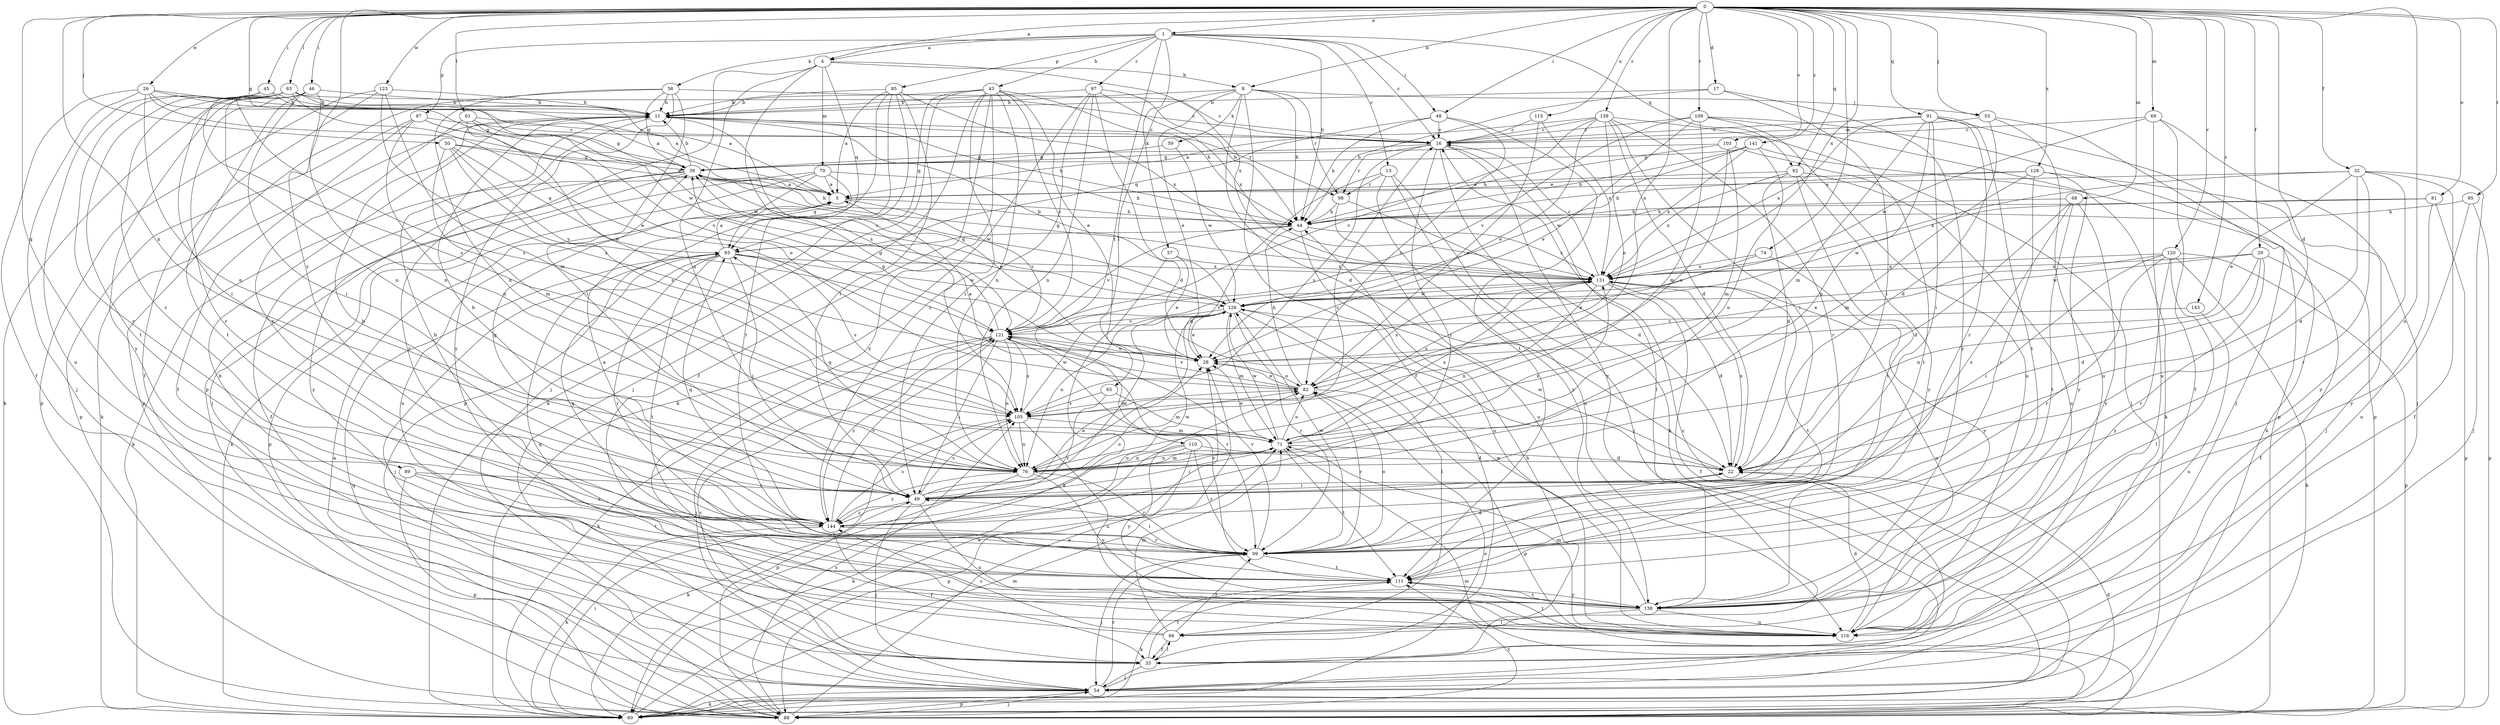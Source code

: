 strict digraph  {
0;
1;
4;
5;
8;
11;
13;
16;
17;
22;
26;
28;
29;
32;
33;
39;
43;
44;
45;
46;
48;
49;
50;
53;
54;
56;
57;
59;
60;
61;
63;
65;
66;
68;
69;
70;
71;
74;
76;
81;
82;
85;
87;
88;
89;
91;
92;
93;
95;
97;
98;
99;
103;
105;
109;
110;
111;
115;
116;
120;
121;
123;
126;
128;
131;
138;
139;
141;
143;
144;
0 -> 1  [label=a];
0 -> 4  [label=a];
0 -> 8  [label=b];
0 -> 17  [label=d];
0 -> 22  [label=d];
0 -> 26  [label=e];
0 -> 29  [label=f];
0 -> 32  [label=f];
0 -> 39  [label=g];
0 -> 45  [label=i];
0 -> 46  [label=i];
0 -> 48  [label=i];
0 -> 50  [label=j];
0 -> 53  [label=j];
0 -> 61  [label=l];
0 -> 63  [label=l];
0 -> 68  [label=m];
0 -> 69  [label=m];
0 -> 74  [label=n];
0 -> 76  [label=n];
0 -> 81  [label=o];
0 -> 82  [label=o];
0 -> 89  [label=q];
0 -> 91  [label=q];
0 -> 92  [label=q];
0 -> 95  [label=r];
0 -> 103  [label=s];
0 -> 109  [label=t];
0 -> 115  [label=u];
0 -> 116  [label=u];
0 -> 120  [label=v];
0 -> 123  [label=w];
0 -> 128  [label=x];
0 -> 131  [label=x];
0 -> 139  [label=z];
0 -> 141  [label=z];
0 -> 143  [label=z];
0 -> 144  [label=z];
1 -> 4  [label=a];
1 -> 13  [label=c];
1 -> 16  [label=c];
1 -> 43  [label=h];
1 -> 44  [label=h];
1 -> 48  [label=i];
1 -> 56  [label=k];
1 -> 57  [label=k];
1 -> 85  [label=p];
1 -> 87  [label=p];
1 -> 92  [label=q];
1 -> 97  [label=r];
1 -> 110  [label=t];
4 -> 8  [label=b];
4 -> 70  [label=m];
4 -> 76  [label=n];
4 -> 88  [label=p];
4 -> 93  [label=q];
4 -> 105  [label=s];
4 -> 131  [label=x];
5 -> 44  [label=h];
5 -> 121  [label=v];
8 -> 11  [label=b];
8 -> 22  [label=d];
8 -> 28  [label=e];
8 -> 33  [label=f];
8 -> 44  [label=h];
8 -> 53  [label=j];
8 -> 59  [label=k];
8 -> 65  [label=l];
8 -> 98  [label=r];
11 -> 16  [label=c];
11 -> 44  [label=h];
11 -> 54  [label=j];
11 -> 60  [label=k];
11 -> 98  [label=r];
11 -> 121  [label=v];
13 -> 54  [label=j];
13 -> 76  [label=n];
13 -> 98  [label=r];
13 -> 116  [label=u];
13 -> 138  [label=y];
16 -> 39  [label=g];
16 -> 60  [label=k];
16 -> 66  [label=l];
16 -> 98  [label=r];
16 -> 105  [label=s];
16 -> 138  [label=y];
16 -> 144  [label=z];
17 -> 11  [label=b];
17 -> 44  [label=h];
17 -> 49  [label=i];
17 -> 138  [label=y];
22 -> 49  [label=i];
22 -> 126  [label=w];
22 -> 131  [label=x];
26 -> 5  [label=a];
26 -> 11  [label=b];
26 -> 33  [label=f];
26 -> 39  [label=g];
26 -> 54  [label=j];
26 -> 76  [label=n];
26 -> 126  [label=w];
28 -> 39  [label=g];
28 -> 82  [label=o];
29 -> 22  [label=d];
29 -> 33  [label=f];
29 -> 76  [label=n];
29 -> 99  [label=r];
29 -> 126  [label=w];
29 -> 131  [label=x];
32 -> 5  [label=a];
32 -> 22  [label=d];
32 -> 28  [label=e];
32 -> 33  [label=f];
32 -> 54  [label=j];
32 -> 99  [label=r];
32 -> 131  [label=x];
32 -> 138  [label=y];
33 -> 54  [label=j];
33 -> 66  [label=l];
33 -> 111  [label=t];
39 -> 5  [label=a];
39 -> 11  [label=b];
39 -> 28  [label=e];
39 -> 33  [label=f];
39 -> 44  [label=h];
39 -> 60  [label=k];
39 -> 126  [label=w];
39 -> 138  [label=y];
39 -> 144  [label=z];
43 -> 11  [label=b];
43 -> 28  [label=e];
43 -> 33  [label=f];
43 -> 44  [label=h];
43 -> 54  [label=j];
43 -> 60  [label=k];
43 -> 76  [label=n];
43 -> 93  [label=q];
43 -> 121  [label=v];
43 -> 138  [label=y];
43 -> 144  [label=z];
44 -> 93  [label=q];
44 -> 116  [label=u];
44 -> 121  [label=v];
44 -> 131  [label=x];
45 -> 5  [label=a];
45 -> 11  [label=b];
45 -> 105  [label=s];
45 -> 116  [label=u];
46 -> 11  [label=b];
46 -> 49  [label=i];
46 -> 60  [label=k];
46 -> 76  [label=n];
46 -> 99  [label=r];
46 -> 111  [label=t];
46 -> 138  [label=y];
48 -> 16  [label=c];
48 -> 44  [label=h];
48 -> 82  [label=o];
48 -> 93  [label=q];
48 -> 111  [label=t];
49 -> 11  [label=b];
49 -> 28  [label=e];
49 -> 39  [label=g];
49 -> 54  [label=j];
49 -> 82  [label=o];
49 -> 105  [label=s];
49 -> 116  [label=u];
49 -> 126  [label=w];
49 -> 144  [label=z];
50 -> 5  [label=a];
50 -> 39  [label=g];
50 -> 71  [label=m];
50 -> 93  [label=q];
50 -> 105  [label=s];
50 -> 121  [label=v];
53 -> 16  [label=c];
53 -> 22  [label=d];
53 -> 54  [label=j];
53 -> 116  [label=u];
54 -> 44  [label=h];
54 -> 60  [label=k];
54 -> 88  [label=p];
54 -> 99  [label=r];
54 -> 121  [label=v];
56 -> 11  [label=b];
56 -> 16  [label=c];
56 -> 39  [label=g];
56 -> 49  [label=i];
56 -> 76  [label=n];
56 -> 88  [label=p];
56 -> 138  [label=y];
57 -> 28  [label=e];
57 -> 60  [label=k];
57 -> 131  [label=x];
59 -> 39  [label=g];
59 -> 126  [label=w];
60 -> 16  [label=c];
60 -> 22  [label=d];
60 -> 28  [label=e];
60 -> 49  [label=i];
60 -> 71  [label=m];
60 -> 82  [label=o];
61 -> 16  [label=c];
61 -> 28  [label=e];
61 -> 39  [label=g];
61 -> 126  [label=w];
61 -> 144  [label=z];
63 -> 5  [label=a];
63 -> 11  [label=b];
63 -> 16  [label=c];
63 -> 28  [label=e];
63 -> 49  [label=i];
63 -> 76  [label=n];
63 -> 99  [label=r];
63 -> 105  [label=s];
63 -> 111  [label=t];
63 -> 144  [label=z];
65 -> 71  [label=m];
65 -> 105  [label=s];
65 -> 144  [label=z];
66 -> 11  [label=b];
66 -> 33  [label=f];
66 -> 71  [label=m];
66 -> 99  [label=r];
66 -> 144  [label=z];
68 -> 22  [label=d];
68 -> 44  [label=h];
68 -> 111  [label=t];
68 -> 138  [label=y];
68 -> 144  [label=z];
69 -> 16  [label=c];
69 -> 33  [label=f];
69 -> 54  [label=j];
69 -> 116  [label=u];
69 -> 126  [label=w];
70 -> 5  [label=a];
70 -> 44  [label=h];
70 -> 60  [label=k];
70 -> 88  [label=p];
70 -> 93  [label=q];
70 -> 116  [label=u];
71 -> 22  [label=d];
71 -> 28  [label=e];
71 -> 49  [label=i];
71 -> 76  [label=n];
71 -> 82  [label=o];
71 -> 111  [label=t];
71 -> 126  [label=w];
71 -> 131  [label=x];
74 -> 28  [label=e];
74 -> 131  [label=x];
74 -> 138  [label=y];
76 -> 16  [label=c];
76 -> 60  [label=k];
76 -> 71  [label=m];
76 -> 93  [label=q];
76 -> 99  [label=r];
76 -> 131  [label=x];
76 -> 138  [label=y];
76 -> 144  [label=z];
81 -> 44  [label=h];
81 -> 88  [label=p];
81 -> 116  [label=u];
81 -> 126  [label=w];
82 -> 5  [label=a];
82 -> 28  [label=e];
82 -> 44  [label=h];
82 -> 88  [label=p];
82 -> 99  [label=r];
82 -> 105  [label=s];
82 -> 121  [label=v];
82 -> 131  [label=x];
85 -> 5  [label=a];
85 -> 11  [label=b];
85 -> 49  [label=i];
85 -> 54  [label=j];
85 -> 88  [label=p];
85 -> 111  [label=t];
85 -> 131  [label=x];
87 -> 16  [label=c];
87 -> 33  [label=f];
87 -> 76  [label=n];
87 -> 82  [label=o];
87 -> 88  [label=p];
87 -> 121  [label=v];
88 -> 5  [label=a];
88 -> 28  [label=e];
88 -> 54  [label=j];
88 -> 71  [label=m];
88 -> 93  [label=q];
88 -> 105  [label=s];
88 -> 111  [label=t];
89 -> 49  [label=i];
89 -> 88  [label=p];
89 -> 111  [label=t];
89 -> 144  [label=z];
91 -> 16  [label=c];
91 -> 49  [label=i];
91 -> 71  [label=m];
91 -> 76  [label=n];
91 -> 88  [label=p];
91 -> 99  [label=r];
91 -> 111  [label=t];
91 -> 131  [label=x];
92 -> 5  [label=a];
92 -> 22  [label=d];
92 -> 111  [label=t];
92 -> 116  [label=u];
92 -> 131  [label=x];
92 -> 138  [label=y];
93 -> 5  [label=a];
93 -> 49  [label=i];
93 -> 54  [label=j];
93 -> 99  [label=r];
93 -> 105  [label=s];
93 -> 111  [label=t];
93 -> 126  [label=w];
93 -> 131  [label=x];
95 -> 44  [label=h];
95 -> 88  [label=p];
95 -> 138  [label=y];
97 -> 11  [label=b];
97 -> 22  [label=d];
97 -> 44  [label=h];
97 -> 49  [label=i];
97 -> 60  [label=k];
97 -> 76  [label=n];
97 -> 131  [label=x];
98 -> 22  [label=d];
98 -> 44  [label=h];
98 -> 116  [label=u];
99 -> 11  [label=b];
99 -> 22  [label=d];
99 -> 49  [label=i];
99 -> 54  [label=j];
99 -> 82  [label=o];
99 -> 93  [label=q];
99 -> 111  [label=t];
99 -> 121  [label=v];
99 -> 126  [label=w];
103 -> 39  [label=g];
103 -> 44  [label=h];
103 -> 71  [label=m];
103 -> 105  [label=s];
103 -> 111  [label=t];
105 -> 71  [label=m];
105 -> 76  [label=n];
105 -> 88  [label=p];
105 -> 116  [label=u];
105 -> 126  [label=w];
109 -> 16  [label=c];
109 -> 28  [label=e];
109 -> 60  [label=k];
109 -> 71  [label=m];
109 -> 88  [label=p];
109 -> 116  [label=u];
109 -> 121  [label=v];
110 -> 22  [label=d];
110 -> 60  [label=k];
110 -> 76  [label=n];
110 -> 88  [label=p];
110 -> 99  [label=r];
110 -> 138  [label=y];
111 -> 60  [label=k];
111 -> 121  [label=v];
111 -> 138  [label=y];
115 -> 16  [label=c];
115 -> 82  [label=o];
115 -> 131  [label=x];
116 -> 22  [label=d];
116 -> 71  [label=m];
116 -> 93  [label=q];
116 -> 111  [label=t];
120 -> 28  [label=e];
120 -> 49  [label=i];
120 -> 60  [label=k];
120 -> 66  [label=l];
120 -> 88  [label=p];
120 -> 99  [label=r];
120 -> 131  [label=x];
120 -> 138  [label=y];
121 -> 28  [label=e];
121 -> 39  [label=g];
121 -> 49  [label=i];
121 -> 54  [label=j];
121 -> 60  [label=k];
121 -> 76  [label=n];
121 -> 99  [label=r];
121 -> 105  [label=s];
121 -> 144  [label=z];
123 -> 11  [label=b];
123 -> 33  [label=f];
123 -> 71  [label=m];
123 -> 88  [label=p];
123 -> 105  [label=s];
126 -> 11  [label=b];
126 -> 28  [label=e];
126 -> 66  [label=l];
126 -> 71  [label=m];
126 -> 76  [label=n];
126 -> 99  [label=r];
126 -> 121  [label=v];
128 -> 5  [label=a];
128 -> 44  [label=h];
128 -> 54  [label=j];
128 -> 71  [label=m];
128 -> 99  [label=r];
128 -> 138  [label=y];
131 -> 16  [label=c];
131 -> 22  [label=d];
131 -> 33  [label=f];
131 -> 39  [label=g];
131 -> 76  [label=n];
131 -> 105  [label=s];
131 -> 111  [label=t];
131 -> 116  [label=u];
131 -> 121  [label=v];
131 -> 126  [label=w];
138 -> 66  [label=l];
138 -> 111  [label=t];
138 -> 116  [label=u];
138 -> 126  [label=w];
139 -> 5  [label=a];
139 -> 16  [label=c];
139 -> 22  [label=d];
139 -> 28  [label=e];
139 -> 49  [label=i];
139 -> 54  [label=j];
139 -> 82  [label=o];
139 -> 99  [label=r];
139 -> 121  [label=v];
141 -> 39  [label=g];
141 -> 44  [label=h];
141 -> 60  [label=k];
141 -> 76  [label=n];
141 -> 126  [label=w];
141 -> 131  [label=x];
143 -> 116  [label=u];
143 -> 121  [label=v];
144 -> 5  [label=a];
144 -> 11  [label=b];
144 -> 33  [label=f];
144 -> 60  [label=k];
144 -> 82  [label=o];
144 -> 93  [label=q];
144 -> 99  [label=r];
144 -> 105  [label=s];
144 -> 121  [label=v];
144 -> 126  [label=w];
}
